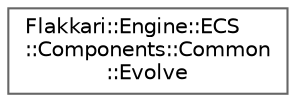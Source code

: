 digraph "Graphical Class Hierarchy"
{
 // LATEX_PDF_SIZE
  bgcolor="transparent";
  edge [fontname=Helvetica,fontsize=10,labelfontname=Helvetica,labelfontsize=10];
  node [fontname=Helvetica,fontsize=10,shape=box,height=0.2,width=0.4];
  rankdir="LR";
  Node0 [id="Node000000",label="Flakkari::Engine::ECS\l::Components::Common\l::Evolve",height=0.2,width=0.4,color="grey40", fillcolor="white", style="filled",URL="$d8/d1c/structFlakkari_1_1Engine_1_1ECS_1_1Components_1_1Common_1_1Evolve.html",tooltip="Evolve component for ECS entities that can evolve in to another Component."];
}
